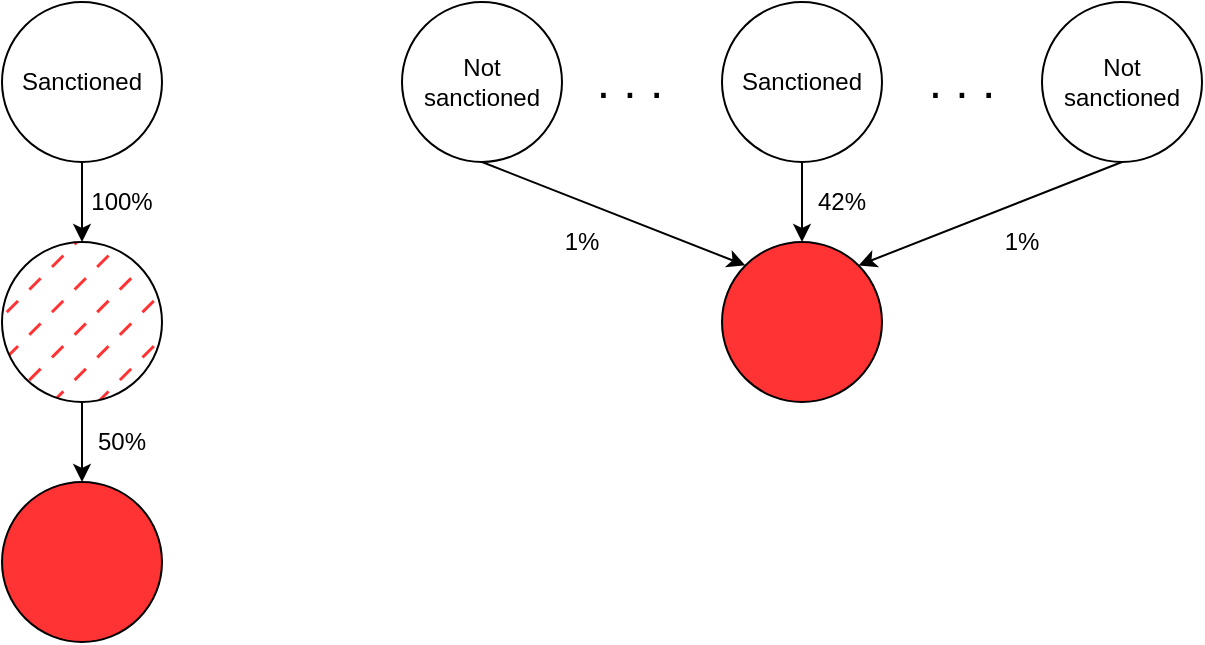 <mxfile version="14.6.13" type="device"><diagram id="vha5_xF2xDcE_IuQ42AS" name="Page-1"><mxGraphModel dx="1422" dy="762" grid="1" gridSize="10" guides="1" tooltips="1" connect="1" arrows="1" fold="1" page="1" pageScale="1" pageWidth="827" pageHeight="1169" math="0" shadow="0"><root><mxCell id="0"/><mxCell id="1" parent="0"/><mxCell id="obQug8XWIv413fzm21mg-1" value="" style="ellipse;whiteSpace=wrap;html=1;shadow=0;" parent="1" vertex="1"><mxGeometry x="40" y="40" width="80" height="80" as="geometry"/></mxCell><mxCell id="obQug8XWIv413fzm21mg-3" value="Sanctioned" style="text;html=1;strokeColor=none;fillColor=none;align=center;verticalAlign=middle;whiteSpace=wrap;rounded=0;" parent="1" vertex="1"><mxGeometry x="60" y="70" width="40" height="20" as="geometry"/></mxCell><mxCell id="ln_WZ71cR68I7UnSPI3p-1" value="" style="ellipse;whiteSpace=wrap;html=1;shadow=0;sketch=0;fillStyle=dashed;fillColor=#FF3333;" vertex="1" parent="1"><mxGeometry x="40" y="160" width="80" height="80" as="geometry"/></mxCell><mxCell id="ln_WZ71cR68I7UnSPI3p-2" value="" style="ellipse;whiteSpace=wrap;html=1;shadow=0;fillColor=#FF3333;" vertex="1" parent="1"><mxGeometry x="40" y="280" width="80" height="80" as="geometry"/></mxCell><mxCell id="ln_WZ71cR68I7UnSPI3p-4" value="" style="endArrow=classic;html=1;exitX=0.5;exitY=1;exitDx=0;exitDy=0;entryX=0.5;entryY=0;entryDx=0;entryDy=0;" edge="1" parent="1" source="ln_WZ71cR68I7UnSPI3p-1" target="ln_WZ71cR68I7UnSPI3p-2"><mxGeometry width="50" height="50" relative="1" as="geometry"><mxPoint x="390" y="420" as="sourcePoint"/><mxPoint x="440" y="370" as="targetPoint"/></mxGeometry></mxCell><mxCell id="ln_WZ71cR68I7UnSPI3p-5" value="" style="endArrow=classic;html=1;exitX=0.5;exitY=1;exitDx=0;exitDy=0;entryX=0.5;entryY=0;entryDx=0;entryDy=0;" edge="1" parent="1" source="obQug8XWIv413fzm21mg-1" target="ln_WZ71cR68I7UnSPI3p-1"><mxGeometry width="50" height="50" relative="1" as="geometry"><mxPoint x="390" y="420" as="sourcePoint"/><mxPoint x="440" y="370" as="targetPoint"/></mxGeometry></mxCell><mxCell id="ln_WZ71cR68I7UnSPI3p-6" value="100%" style="text;html=1;strokeColor=none;fillColor=none;align=center;verticalAlign=middle;whiteSpace=wrap;rounded=0;" vertex="1" parent="1"><mxGeometry x="80" y="130" width="40" height="20" as="geometry"/></mxCell><mxCell id="ln_WZ71cR68I7UnSPI3p-7" value="50%" style="text;html=1;strokeColor=none;fillColor=none;align=center;verticalAlign=middle;whiteSpace=wrap;rounded=0;" vertex="1" parent="1"><mxGeometry x="80" y="250" width="40" height="20" as="geometry"/></mxCell><mxCell id="ln_WZ71cR68I7UnSPI3p-8" value="" style="ellipse;whiteSpace=wrap;html=1;shadow=0;" vertex="1" parent="1"><mxGeometry x="400" y="40" width="80" height="80" as="geometry"/></mxCell><mxCell id="ln_WZ71cR68I7UnSPI3p-9" value="Sanctioned" style="text;html=1;strokeColor=none;fillColor=none;align=center;verticalAlign=middle;whiteSpace=wrap;rounded=0;" vertex="1" parent="1"><mxGeometry x="420" y="70" width="40" height="20" as="geometry"/></mxCell><mxCell id="ln_WZ71cR68I7UnSPI3p-11" value="" style="ellipse;whiteSpace=wrap;html=1;shadow=0;fillColor=#FF3333;" vertex="1" parent="1"><mxGeometry x="400" y="160" width="80" height="80" as="geometry"/></mxCell><mxCell id="ln_WZ71cR68I7UnSPI3p-12" value="" style="endArrow=classic;html=1;exitX=0.5;exitY=1;exitDx=0;exitDy=0;entryX=0.5;entryY=0;entryDx=0;entryDy=0;" edge="1" parent="1" target="ln_WZ71cR68I7UnSPI3p-11"><mxGeometry width="50" height="50" relative="1" as="geometry"><mxPoint x="440" y="120" as="sourcePoint"/><mxPoint x="800" y="250" as="targetPoint"/></mxGeometry></mxCell><mxCell id="ln_WZ71cR68I7UnSPI3p-15" value="42%" style="text;html=1;strokeColor=none;fillColor=none;align=center;verticalAlign=middle;whiteSpace=wrap;rounded=0;" vertex="1" parent="1"><mxGeometry x="440" y="130" width="40" height="20" as="geometry"/></mxCell><mxCell id="ln_WZ71cR68I7UnSPI3p-16" value="Not sanctioned" style="ellipse;whiteSpace=wrap;html=1;aspect=fixed;shadow=0;sketch=0;strokeColor=#000000;fillColor=none;" vertex="1" parent="1"><mxGeometry x="240" y="40" width="80" height="80" as="geometry"/></mxCell><mxCell id="ln_WZ71cR68I7UnSPI3p-18" value="Not sanctioned" style="ellipse;whiteSpace=wrap;html=1;aspect=fixed;shadow=0;sketch=0;strokeColor=#000000;fillColor=none;" vertex="1" parent="1"><mxGeometry x="560" y="40" width="80" height="80" as="geometry"/></mxCell><mxCell id="ln_WZ71cR68I7UnSPI3p-19" value="" style="endArrow=classic;html=1;exitX=0.5;exitY=1;exitDx=0;exitDy=0;entryX=0;entryY=0;entryDx=0;entryDy=0;" edge="1" parent="1" source="ln_WZ71cR68I7UnSPI3p-16" target="ln_WZ71cR68I7UnSPI3p-11"><mxGeometry width="50" height="50" relative="1" as="geometry"><mxPoint x="310" y="350" as="sourcePoint"/><mxPoint x="360" y="300" as="targetPoint"/></mxGeometry></mxCell><mxCell id="ln_WZ71cR68I7UnSPI3p-20" value="" style="endArrow=classic;html=1;exitX=0.5;exitY=1;exitDx=0;exitDy=0;entryX=1;entryY=0;entryDx=0;entryDy=0;" edge="1" parent="1" source="ln_WZ71cR68I7UnSPI3p-18" target="ln_WZ71cR68I7UnSPI3p-11"><mxGeometry width="50" height="50" relative="1" as="geometry"><mxPoint x="310" y="350" as="sourcePoint"/><mxPoint x="360" y="300" as="targetPoint"/></mxGeometry></mxCell><mxCell id="ln_WZ71cR68I7UnSPI3p-21" value="&lt;font style=&quot;font-size: 24px&quot;&gt;. . .&lt;/font&gt;" style="text;html=1;strokeColor=none;fillColor=none;align=center;verticalAlign=middle;whiteSpace=wrap;rounded=0;shadow=0;sketch=0;" vertex="1" parent="1"><mxGeometry x="334" y="70" width="40" height="20" as="geometry"/></mxCell><mxCell id="ln_WZ71cR68I7UnSPI3p-22" value="&lt;font style=&quot;font-size: 24px&quot;&gt;. . .&lt;/font&gt;" style="text;html=1;strokeColor=none;fillColor=none;align=center;verticalAlign=middle;whiteSpace=wrap;rounded=0;shadow=0;sketch=0;" vertex="1" parent="1"><mxGeometry x="500" y="70" width="40" height="20" as="geometry"/></mxCell><mxCell id="ln_WZ71cR68I7UnSPI3p-23" value="1%" style="text;html=1;strokeColor=none;fillColor=none;align=center;verticalAlign=middle;whiteSpace=wrap;rounded=0;shadow=0;sketch=0;" vertex="1" parent="1"><mxGeometry x="310" y="150" width="40" height="20" as="geometry"/></mxCell><mxCell id="ln_WZ71cR68I7UnSPI3p-25" value="1%" style="text;html=1;strokeColor=none;fillColor=none;align=center;verticalAlign=middle;whiteSpace=wrap;rounded=0;shadow=0;sketch=0;" vertex="1" parent="1"><mxGeometry x="530" y="150" width="40" height="20" as="geometry"/></mxCell></root></mxGraphModel></diagram></mxfile>